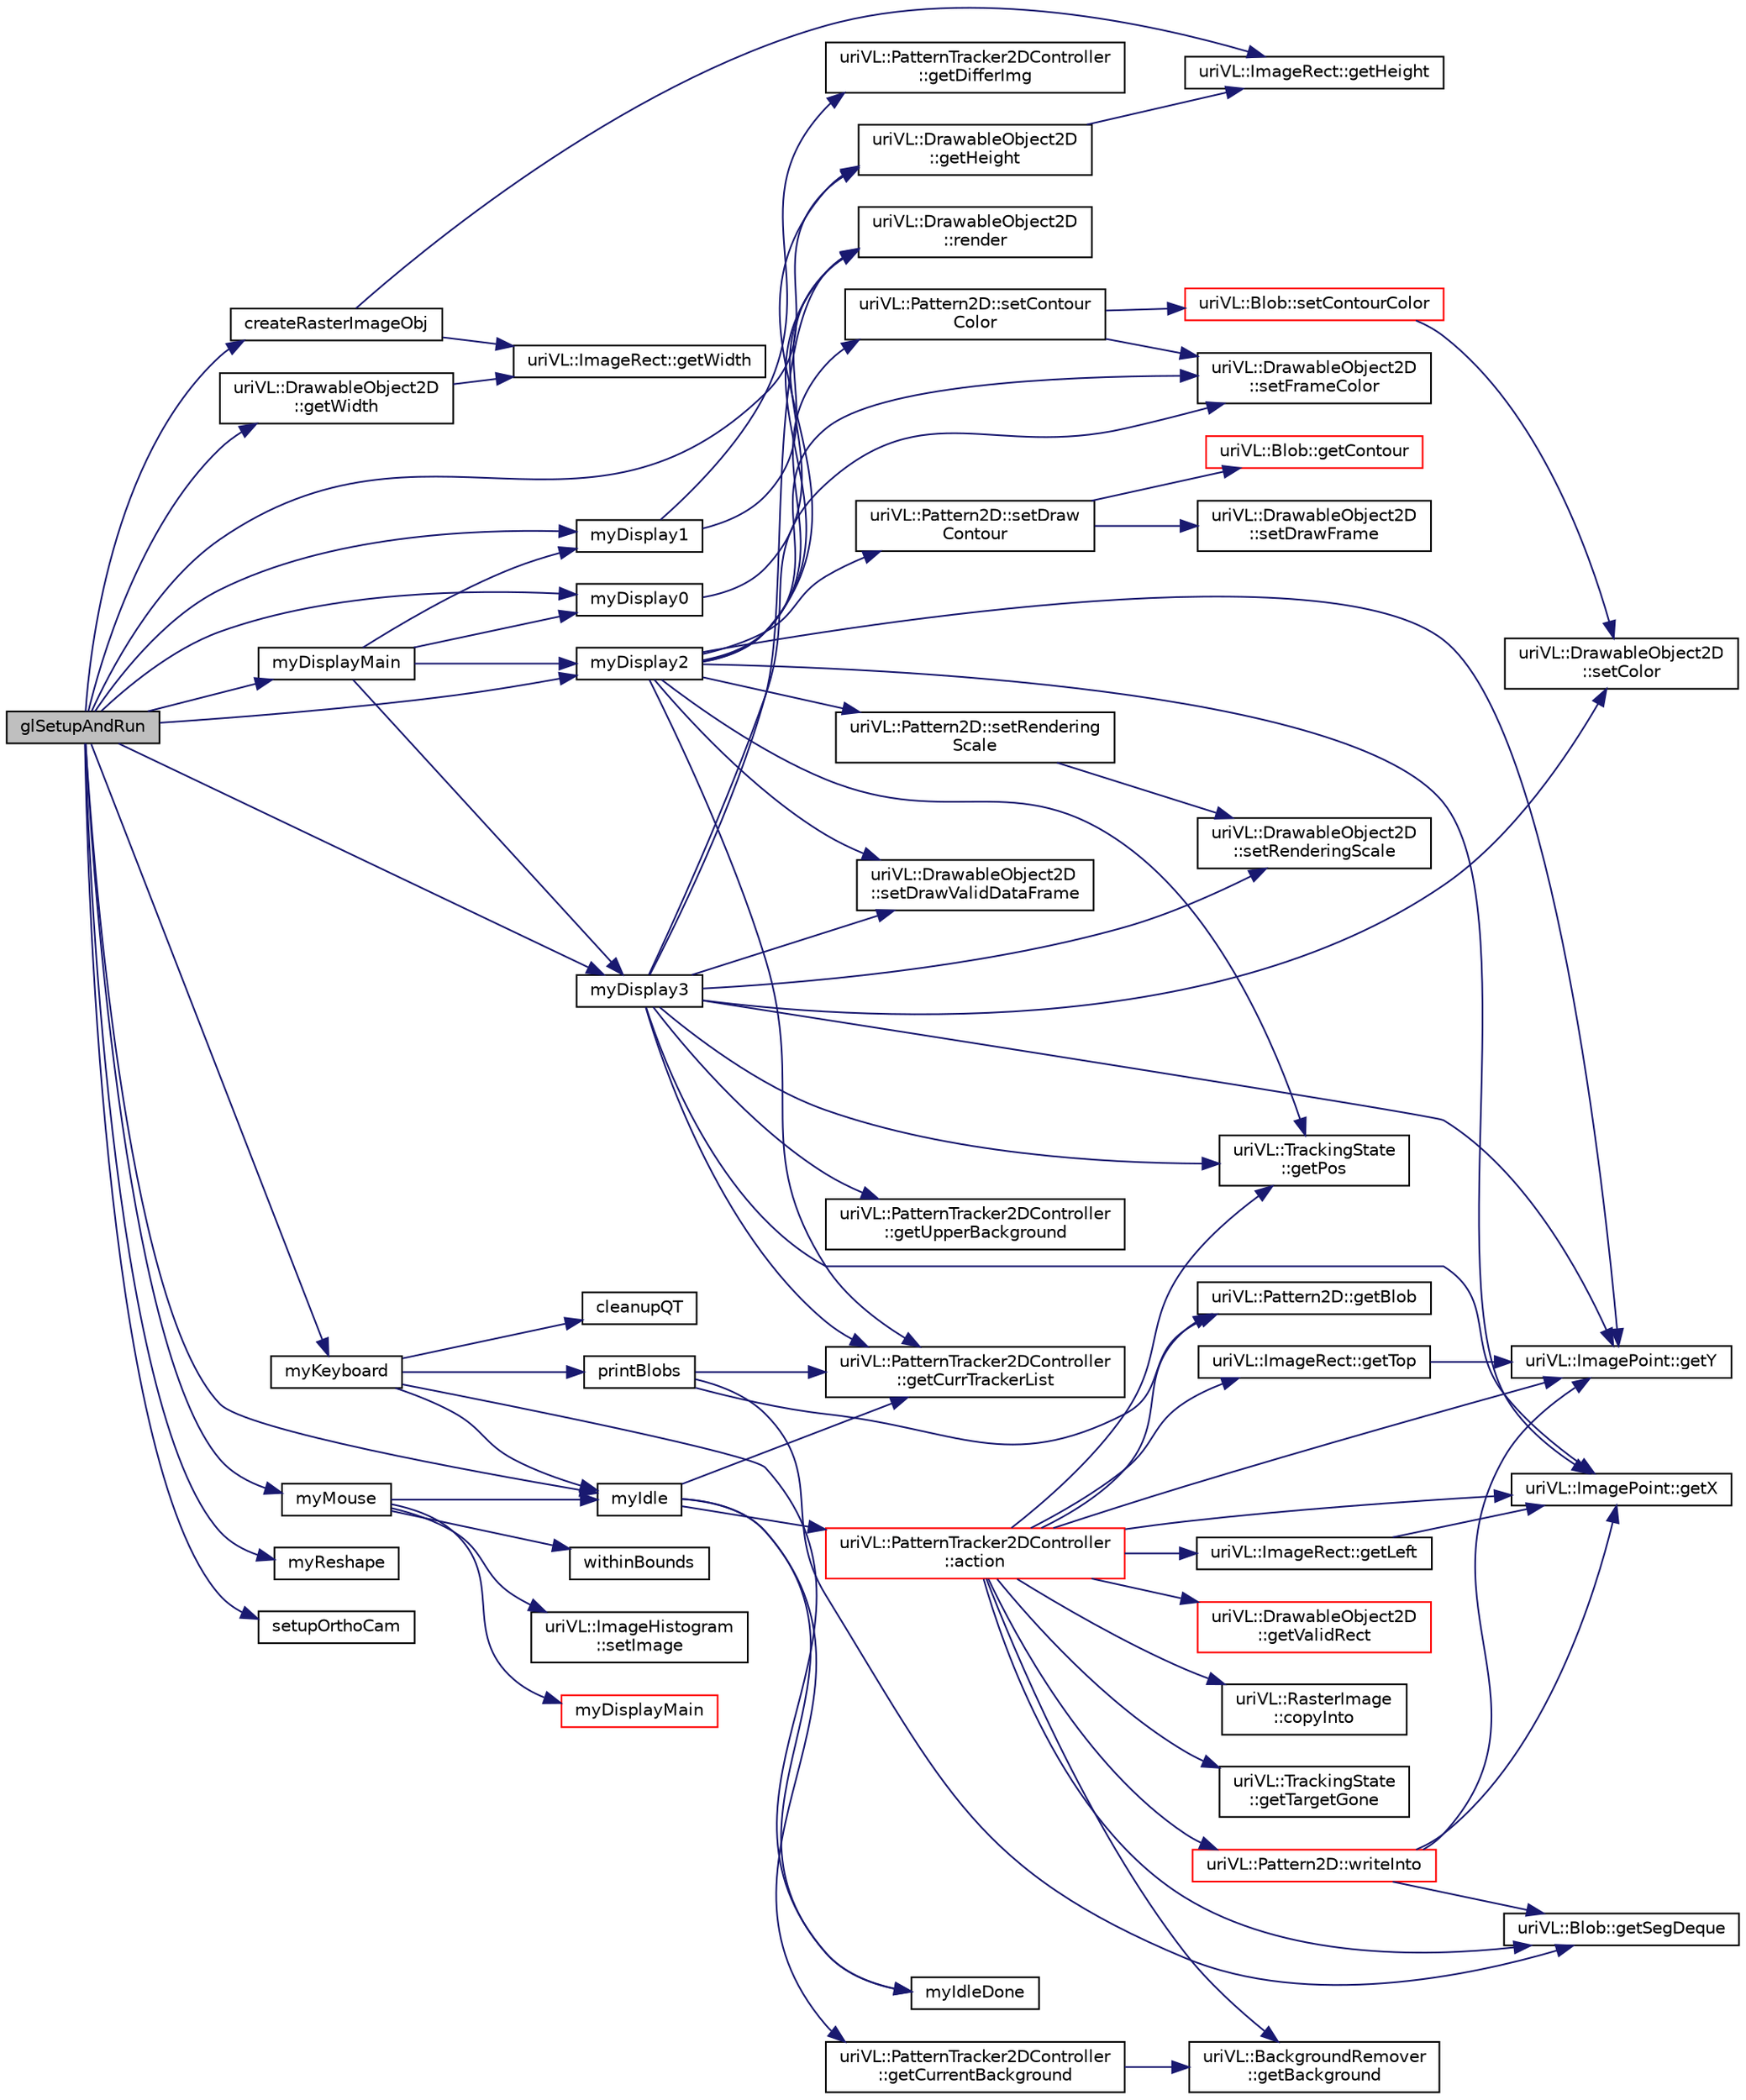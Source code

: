 digraph "glSetupAndRun"
{
  edge [fontname="Helvetica",fontsize="10",labelfontname="Helvetica",labelfontsize="10"];
  node [fontname="Helvetica",fontsize="10",shape=record];
  rankdir="LR";
  Node1 [label="glSetupAndRun",height=0.2,width=0.4,color="black", fillcolor="grey75", style="filled", fontcolor="black"];
  Node1 -> Node2 [color="midnightblue",fontsize="10",style="solid",fontname="Helvetica"];
  Node2 [label="createRasterImageObj",height=0.2,width=0.4,color="black", fillcolor="white", style="filled",URL="$Tracking2DPattern__main_8cpp.html#ac85cb0ad2757c794788cef3bea1b268e"];
  Node2 -> Node3 [color="midnightblue",fontsize="10",style="solid",fontname="Helvetica"];
  Node3 [label="uriVL::ImageRect::getHeight",height=0.2,width=0.4,color="black", fillcolor="white", style="filled",URL="$classuriVL_1_1ImageRect.html#aa757d85ab5d5230bc0ca53f5960e14f3",tooltip="Returns the height of the rectangle. "];
  Node2 -> Node4 [color="midnightblue",fontsize="10",style="solid",fontname="Helvetica"];
  Node4 [label="uriVL::ImageRect::getWidth",height=0.2,width=0.4,color="black", fillcolor="white", style="filled",URL="$classuriVL_1_1ImageRect.html#a1081dc6f638b33ebf30d0a43d51289ef",tooltip="Returns the width of the rectangle. "];
  Node1 -> Node5 [color="midnightblue",fontsize="10",style="solid",fontname="Helvetica"];
  Node5 [label="uriVL::DrawableObject2D\l::getHeight",height=0.2,width=0.4,color="black", fillcolor="white", style="filled",URL="$classuriVL_1_1DrawableObject2D.html#a0fa48af9667c5a4b53bd2a9bf0eea240",tooltip="Returns the number of rows for the image. "];
  Node5 -> Node3 [color="midnightblue",fontsize="10",style="solid",fontname="Helvetica"];
  Node1 -> Node6 [color="midnightblue",fontsize="10",style="solid",fontname="Helvetica"];
  Node6 [label="uriVL::DrawableObject2D\l::getWidth",height=0.2,width=0.4,color="black", fillcolor="white", style="filled",URL="$classuriVL_1_1DrawableObject2D.html#a01127dbd10a99cdbb7596e48539068c9",tooltip="Returns the number of columns for the image. "];
  Node6 -> Node4 [color="midnightblue",fontsize="10",style="solid",fontname="Helvetica"];
  Node1 -> Node7 [color="midnightblue",fontsize="10",style="solid",fontname="Helvetica"];
  Node7 [label="myDisplay0",height=0.2,width=0.4,color="black", fillcolor="white", style="filled",URL="$Tracking2DPattern__main_8cpp.html#a203e370232115e0fd93fae4a255d9d7d"];
  Node7 -> Node8 [color="midnightblue",fontsize="10",style="solid",fontname="Helvetica"];
  Node8 [label="uriVL::DrawableObject2D\l::render",height=0.2,width=0.4,color="black", fillcolor="white", style="filled",URL="$classuriVL_1_1DrawableObject2D.html#ac8e503cfade891e7ac2a25467cb7d24a",tooltip="Renders the object at the default depth and (0, 0) location. "];
  Node1 -> Node9 [color="midnightblue",fontsize="10",style="solid",fontname="Helvetica"];
  Node9 [label="myDisplay1",height=0.2,width=0.4,color="black", fillcolor="white", style="filled",URL="$Tracking2DPattern__main_8cpp.html#a7af0867a250b60f1375c843341bc40b6"];
  Node9 -> Node10 [color="midnightblue",fontsize="10",style="solid",fontname="Helvetica"];
  Node10 [label="uriVL::PatternTracker2DController\l::getDifferImg",height=0.2,width=0.4,color="black", fillcolor="white", style="filled",URL="$classuriVL_1_1PatternTracker2DController.html#af9311b7447488be000b2caa1e8eabdea"];
  Node9 -> Node8 [color="midnightblue",fontsize="10",style="solid",fontname="Helvetica"];
  Node1 -> Node11 [color="midnightblue",fontsize="10",style="solid",fontname="Helvetica"];
  Node11 [label="myDisplay2",height=0.2,width=0.4,color="black", fillcolor="white", style="filled",URL="$Tracking2DPattern__main_8cpp.html#a77634c375a18c94063bc5f225fdd2c6b"];
  Node11 -> Node5 [color="midnightblue",fontsize="10",style="solid",fontname="Helvetica"];
  Node11 -> Node12 [color="midnightblue",fontsize="10",style="solid",fontname="Helvetica"];
  Node12 [label="uriVL::PatternTracker2DController\l::getCurrTrackerList",height=0.2,width=0.4,color="black", fillcolor="white", style="filled",URL="$classuriVL_1_1PatternTracker2DController.html#a22038de601e8edbe6bda8c982f2bb44a",tooltip="Get current list<PatternTracker2D*> "];
  Node11 -> Node13 [color="midnightblue",fontsize="10",style="solid",fontname="Helvetica"];
  Node13 [label="uriVL::Pattern2D::setContour\lColor",height=0.2,width=0.4,color="black", fillcolor="white", style="filled",URL="$classuriVL_1_1Pattern2D.html#a66f74ee325a08803e65e3ddb8c168378",tooltip="Assigns a rendering color to the contour (alpha is set to 1) "];
  Node13 -> Node14 [color="midnightblue",fontsize="10",style="solid",fontname="Helvetica"];
  Node14 [label="uriVL::Blob::setContourColor",height=0.2,width=0.4,color="red", fillcolor="white", style="filled",URL="$classuriVL_1_1Blob.html#aa4bec181d115a2539a58842e7fbbc46f",tooltip="Assigns a rendering color to the contour (alpha is set to 1) "];
  Node14 -> Node15 [color="midnightblue",fontsize="10",style="solid",fontname="Helvetica"];
  Node15 [label="uriVL::DrawableObject2D\l::setColor",height=0.2,width=0.4,color="black", fillcolor="white", style="filled",URL="$classuriVL_1_1DrawableObject2D.html#a1b40f274066103a117470c82fdd35658",tooltip="Assigns a rendering color to the object (alpha is set to 1) "];
  Node13 -> Node16 [color="midnightblue",fontsize="10",style="solid",fontname="Helvetica"];
  Node16 [label="uriVL::DrawableObject2D\l::setFrameColor",height=0.2,width=0.4,color="black", fillcolor="white", style="filled",URL="$classuriVL_1_1DrawableObject2D.html#abb392c87ddbf456aa7302593d1b6c71b",tooltip="Specifies the a color for the frame of this object. "];
  Node11 -> Node17 [color="midnightblue",fontsize="10",style="solid",fontname="Helvetica"];
  Node17 [label="uriVL::Pattern2D::setDraw\lContour",height=0.2,width=0.4,color="black", fillcolor="white", style="filled",URL="$classuriVL_1_1Pattern2D.html#a98f1dd64f61a6f31890d66c6116df54c",tooltip="Tells the blob whether its contour should be drawn when the pattern is rendered. "];
  Node17 -> Node18 [color="midnightblue",fontsize="10",style="solid",fontname="Helvetica"];
  Node18 [label="uriVL::Blob::getContour",height=0.2,width=0.4,color="red", fillcolor="white", style="filled",URL="$classuriVL_1_1Blob.html#a744ca76a2de366741f983c05328714d8",tooltip="Get the contour of the blob. "];
  Node17 -> Node19 [color="midnightblue",fontsize="10",style="solid",fontname="Helvetica"];
  Node19 [label="uriVL::DrawableObject2D\l::setDrawFrame",height=0.2,width=0.4,color="black", fillcolor="white", style="filled",URL="$classuriVL_1_1DrawableObject2D.html#a5a09233c99c92bb5f464c01ddd128809",tooltip="Indicates whether this image&#39;s bounding rectangle should be indicated by a color frame. "];
  Node11 -> Node20 [color="midnightblue",fontsize="10",style="solid",fontname="Helvetica"];
  Node20 [label="uriVL::DrawableObject2D\l::setDrawValidDataFrame",height=0.2,width=0.4,color="black", fillcolor="white", style="filled",URL="$classuriVL_1_1DrawableObject2D.html#a564ef9a17772a6858628b26af0accf6d",tooltip="Indicates whether this image&#39;s valid data rectangle should be indicated by a color frame..."];
  Node11 -> Node16 [color="midnightblue",fontsize="10",style="solid",fontname="Helvetica"];
  Node11 -> Node21 [color="midnightblue",fontsize="10",style="solid",fontname="Helvetica"];
  Node21 [label="uriVL::TrackingState\l::getPos",height=0.2,width=0.4,color="black", fillcolor="white", style="filled",URL="$classuriVL_1_1TrackingState.html#a00a2021bf2969596941434f48bea56c3",tooltip="get the position in state information "];
  Node11 -> Node22 [color="midnightblue",fontsize="10",style="solid",fontname="Helvetica"];
  Node22 [label="uriVL::ImagePoint::getX",height=0.2,width=0.4,color="black", fillcolor="white", style="filled",URL="$classuriVL_1_1ImagePoint.html#a4845eb34e164c8dffd9b366cf61f3f5b",tooltip="Returns the point&#39;s x coordinate. "];
  Node11 -> Node23 [color="midnightblue",fontsize="10",style="solid",fontname="Helvetica"];
  Node23 [label="uriVL::ImagePoint::getY",height=0.2,width=0.4,color="black", fillcolor="white", style="filled",URL="$classuriVL_1_1ImagePoint.html#a4edda1ad5b1f3b39db3ac200dfddf016",tooltip="Returns the point&#39;s y coordinate. "];
  Node11 -> Node24 [color="midnightblue",fontsize="10",style="solid",fontname="Helvetica"];
  Node24 [label="uriVL::Pattern2D::setRendering\lScale",height=0.2,width=0.4,color="black", fillcolor="white", style="filled",URL="$classuriVL_1_1Pattern2D.html#ad97d2d1ae75d074596c0c55d669eebe7",tooltip="Sets a uniform scale at which this image should be rendered. "];
  Node24 -> Node25 [color="midnightblue",fontsize="10",style="solid",fontname="Helvetica"];
  Node25 [label="uriVL::DrawableObject2D\l::setRenderingScale",height=0.2,width=0.4,color="black", fillcolor="white", style="filled",URL="$classuriVL_1_1DrawableObject2D.html#acfa7793e58dce0be22f1e2fb93182073",tooltip="Sets a uniform scale at which this object should be rendered. "];
  Node11 -> Node8 [color="midnightblue",fontsize="10",style="solid",fontname="Helvetica"];
  Node1 -> Node26 [color="midnightblue",fontsize="10",style="solid",fontname="Helvetica"];
  Node26 [label="myDisplay3",height=0.2,width=0.4,color="black", fillcolor="white", style="filled",URL="$Tracking2DPattern__main_8cpp.html#aefcbd7b72ee22e422927277f895f0d06"];
  Node26 -> Node27 [color="midnightblue",fontsize="10",style="solid",fontname="Helvetica"];
  Node27 [label="uriVL::PatternTracker2DController\l::getUpperBackground",height=0.2,width=0.4,color="black", fillcolor="white", style="filled",URL="$classuriVL_1_1PatternTracker2DController.html#a9597cd89b0d4f3480f3928acc013cfb1",tooltip="return upperBcknd_ "];
  Node26 -> Node12 [color="midnightblue",fontsize="10",style="solid",fontname="Helvetica"];
  Node26 -> Node15 [color="midnightblue",fontsize="10",style="solid",fontname="Helvetica"];
  Node26 -> Node20 [color="midnightblue",fontsize="10",style="solid",fontname="Helvetica"];
  Node26 -> Node16 [color="midnightblue",fontsize="10",style="solid",fontname="Helvetica"];
  Node26 -> Node21 [color="midnightblue",fontsize="10",style="solid",fontname="Helvetica"];
  Node26 -> Node22 [color="midnightblue",fontsize="10",style="solid",fontname="Helvetica"];
  Node26 -> Node23 [color="midnightblue",fontsize="10",style="solid",fontname="Helvetica"];
  Node26 -> Node25 [color="midnightblue",fontsize="10",style="solid",fontname="Helvetica"];
  Node26 -> Node8 [color="midnightblue",fontsize="10",style="solid",fontname="Helvetica"];
  Node1 -> Node28 [color="midnightblue",fontsize="10",style="solid",fontname="Helvetica"];
  Node28 [label="myDisplayMain",height=0.2,width=0.4,color="black", fillcolor="white", style="filled",URL="$Tracking2DPattern__main_8cpp.html#af86ee6d7809b6842c4e285d141d718a7"];
  Node28 -> Node7 [color="midnightblue",fontsize="10",style="solid",fontname="Helvetica"];
  Node28 -> Node9 [color="midnightblue",fontsize="10",style="solid",fontname="Helvetica"];
  Node28 -> Node11 [color="midnightblue",fontsize="10",style="solid",fontname="Helvetica"];
  Node28 -> Node26 [color="midnightblue",fontsize="10",style="solid",fontname="Helvetica"];
  Node1 -> Node29 [color="midnightblue",fontsize="10",style="solid",fontname="Helvetica"];
  Node29 [label="myIdle",height=0.2,width=0.4,color="black", fillcolor="white", style="filled",URL="$Tracking2DPattern__main_8cpp.html#a8b6b5874f18eb288af28f2ea8dc37afd"];
  Node29 -> Node30 [color="midnightblue",fontsize="10",style="solid",fontname="Helvetica"];
  Node30 [label="uriVL::PatternTracker2DController\l::action",height=0.2,width=0.4,color="red", fillcolor="white", style="filled",URL="$classuriVL_1_1PatternTracker2DController.html#aa7bbc17870d4ef5e410fe0effe9e79dd",tooltip="Begin control loop find all blobs, (if some one new, send a tracker), update background using dynamic..."];
  Node30 -> Node31 [color="midnightblue",fontsize="10",style="solid",fontname="Helvetica"];
  Node31 [label="uriVL::DrawableObject2D\l::getValidRect",height=0.2,width=0.4,color="red", fillcolor="white", style="filled",URL="$classuriVL_1_1DrawableObject2D.html#ad654c2c5da02b3b20298c3eef4153874",tooltip="Returns the object&#39;s valid data rectangle. "];
  Node30 -> Node32 [color="midnightblue",fontsize="10",style="solid",fontname="Helvetica"];
  Node32 [label="uriVL::BackgroundRemover\l::getBackground",height=0.2,width=0.4,color="black", fillcolor="white", style="filled",URL="$classuriVL_1_1BackgroundRemover.html#ad8fac0a96fd8737444eb5befbd03aaa7",tooltip="get background_; "];
  Node30 -> Node33 [color="midnightblue",fontsize="10",style="solid",fontname="Helvetica"];
  Node33 [label="uriVL::RasterImage\l::copyInto",height=0.2,width=0.4,color="black", fillcolor="white", style="filled",URL="$classuriVL_1_1RasterImage.html#a945167dba31cc4a0ae359ab273dcdfea",tooltip="Copies this image into the one received as parameter. "];
  Node30 -> Node34 [color="midnightblue",fontsize="10",style="solid",fontname="Helvetica"];
  Node34 [label="uriVL::TrackingState\l::getTargetGone",height=0.2,width=0.4,color="black", fillcolor="white", style="filled",URL="$classuriVL_1_1TrackingState.html#ad70ca3d2a618daa8dd552009f4abb745",tooltip="get targetGone_ "];
  Node30 -> Node35 [color="midnightblue",fontsize="10",style="solid",fontname="Helvetica"];
  Node35 [label="uriVL::Pattern2D::getBlob",height=0.2,width=0.4,color="black", fillcolor="white", style="filled",URL="$classuriVL_1_1Pattern2D.html#a5112f133a39e81cc645749b2828f90d3",tooltip="Returns a reference to the pattern&#39;s blob data. "];
  Node30 -> Node36 [color="midnightblue",fontsize="10",style="solid",fontname="Helvetica"];
  Node36 [label="uriVL::Blob::getSegDeque",height=0.2,width=0.4,color="black", fillcolor="white", style="filled",URL="$classuriVL_1_1Blob.html#a2075d06742e561d4d0c547bb8a5b3b59",tooltip="returns a read-only reference to this blob&#39;s private segments structure. "];
  Node30 -> Node21 [color="midnightblue",fontsize="10",style="solid",fontname="Helvetica"];
  Node30 -> Node22 [color="midnightblue",fontsize="10",style="solid",fontname="Helvetica"];
  Node30 -> Node37 [color="midnightblue",fontsize="10",style="solid",fontname="Helvetica"];
  Node37 [label="uriVL::ImageRect::getLeft",height=0.2,width=0.4,color="black", fillcolor="white", style="filled",URL="$classuriVL_1_1ImageRect.html#a38bd531df6bd6c4892bca1a690feda13",tooltip="Returns the minimum x coordinate of the rectangle. "];
  Node37 -> Node22 [color="midnightblue",fontsize="10",style="solid",fontname="Helvetica"];
  Node30 -> Node23 [color="midnightblue",fontsize="10",style="solid",fontname="Helvetica"];
  Node30 -> Node38 [color="midnightblue",fontsize="10",style="solid",fontname="Helvetica"];
  Node38 [label="uriVL::ImageRect::getTop",height=0.2,width=0.4,color="black", fillcolor="white", style="filled",URL="$classuriVL_1_1ImageRect.html#a2715b0a7b291354fd839a95ece0e0aba",tooltip="Returns the minimum y coordinate of the rectangle. "];
  Node38 -> Node23 [color="midnightblue",fontsize="10",style="solid",fontname="Helvetica"];
  Node30 -> Node39 [color="midnightblue",fontsize="10",style="solid",fontname="Helvetica"];
  Node39 [label="uriVL::Pattern2D::writeInto",height=0.2,width=0.4,color="red", fillcolor="white", style="filled",URL="$classuriVL_1_1Pattern2D.html#aaddaef2692fde8d73679f59ad2e2ca33",tooltip="Writes this pattern into a raster image using the point specified as origin for this pattern&#39;s valid ..."];
  Node39 -> Node36 [color="midnightblue",fontsize="10",style="solid",fontname="Helvetica"];
  Node39 -> Node23 [color="midnightblue",fontsize="10",style="solid",fontname="Helvetica"];
  Node39 -> Node22 [color="midnightblue",fontsize="10",style="solid",fontname="Helvetica"];
  Node29 -> Node12 [color="midnightblue",fontsize="10",style="solid",fontname="Helvetica"];
  Node29 -> Node40 [color="midnightblue",fontsize="10",style="solid",fontname="Helvetica"];
  Node40 [label="uriVL::PatternTracker2DController\l::getCurrentBackground",height=0.2,width=0.4,color="black", fillcolor="white", style="filled",URL="$classuriVL_1_1PatternTracker2DController.html#a78a0e9a5cdb83edb496eae0935abee8b"];
  Node40 -> Node32 [color="midnightblue",fontsize="10",style="solid",fontname="Helvetica"];
  Node29 -> Node41 [color="midnightblue",fontsize="10",style="solid",fontname="Helvetica"];
  Node41 [label="myIdleDone",height=0.2,width=0.4,color="black", fillcolor="white", style="filled",URL="$Tracking2DPattern__main_8cpp.html#aecb76b76a1aa99390ebe7615612927dd"];
  Node1 -> Node42 [color="midnightblue",fontsize="10",style="solid",fontname="Helvetica"];
  Node42 [label="myKeyboard",height=0.2,width=0.4,color="black", fillcolor="white", style="filled",URL="$Tracking2DPattern__main_8cpp.html#a2380242ef771b5a0d59cce4a680dc9df"];
  Node42 -> Node43 [color="midnightblue",fontsize="10",style="solid",fontname="Helvetica"];
  Node43 [label="cleanupQT",height=0.2,width=0.4,color="black", fillcolor="white", style="filled",URL="$Tracking2DPattern__main_8cpp.html#aacd0165f2c23bad146febb560c1b2c9c"];
  Node42 -> Node29 [color="midnightblue",fontsize="10",style="solid",fontname="Helvetica"];
  Node42 -> Node41 [color="midnightblue",fontsize="10",style="solid",fontname="Helvetica"];
  Node42 -> Node44 [color="midnightblue",fontsize="10",style="solid",fontname="Helvetica"];
  Node44 [label="printBlobs",height=0.2,width=0.4,color="black", fillcolor="white", style="filled",URL="$Tracking2DPattern__main_8cpp.html#ac245aa3310e50a37b3be6fa0256459cb"];
  Node44 -> Node12 [color="midnightblue",fontsize="10",style="solid",fontname="Helvetica"];
  Node44 -> Node35 [color="midnightblue",fontsize="10",style="solid",fontname="Helvetica"];
  Node44 -> Node36 [color="midnightblue",fontsize="10",style="solid",fontname="Helvetica"];
  Node1 -> Node45 [color="midnightblue",fontsize="10",style="solid",fontname="Helvetica"];
  Node45 [label="myMouse",height=0.2,width=0.4,color="black", fillcolor="white", style="filled",URL="$Tracking2DPattern__main_8cpp.html#a9bc4be0bf730d5bb02788a3969a9cdfa"];
  Node45 -> Node46 [color="midnightblue",fontsize="10",style="solid",fontname="Helvetica"];
  Node46 [label="withinBounds",height=0.2,width=0.4,color="black", fillcolor="white", style="filled",URL="$main__imageHistogram_8cpp.html#aed6e92f2f0191984fa9829e99a69dff0"];
  Node45 -> Node47 [color="midnightblue",fontsize="10",style="solid",fontname="Helvetica"];
  Node47 [label="uriVL::ImageHistogram\l::setImage",height=0.2,width=0.4,color="black", fillcolor="white", style="filled",URL="$classuriVL_1_1ImageHistogram.html#a1f624030e91b10c0c3d0afa6bcf6b723",tooltip="Assigns a new RasterImage and possibly an ImageRect over which to compute the histogram. "];
  Node45 -> Node48 [color="midnightblue",fontsize="10",style="solid",fontname="Helvetica"];
  Node48 [label="myDisplayMain",height=0.2,width=0.4,color="red", fillcolor="white", style="filled",URL="$main__imageHistogram_8cpp.html#af86ee6d7809b6842c4e285d141d718a7"];
  Node45 -> Node29 [color="midnightblue",fontsize="10",style="solid",fontname="Helvetica"];
  Node1 -> Node49 [color="midnightblue",fontsize="10",style="solid",fontname="Helvetica"];
  Node49 [label="myReshape",height=0.2,width=0.4,color="black", fillcolor="white", style="filled",URL="$Tracking2DPattern__main_8cpp.html#ae659bda7aa3ae9f52f7fed05f3c900fb"];
  Node1 -> Node50 [color="midnightblue",fontsize="10",style="solid",fontname="Helvetica"];
  Node50 [label="setupOrthoCam",height=0.2,width=0.4,color="black", fillcolor="white", style="filled",URL="$Tracking2DPattern__main_8cpp.html#a63754419aeda022dcd6db14eaddd530f"];
}
